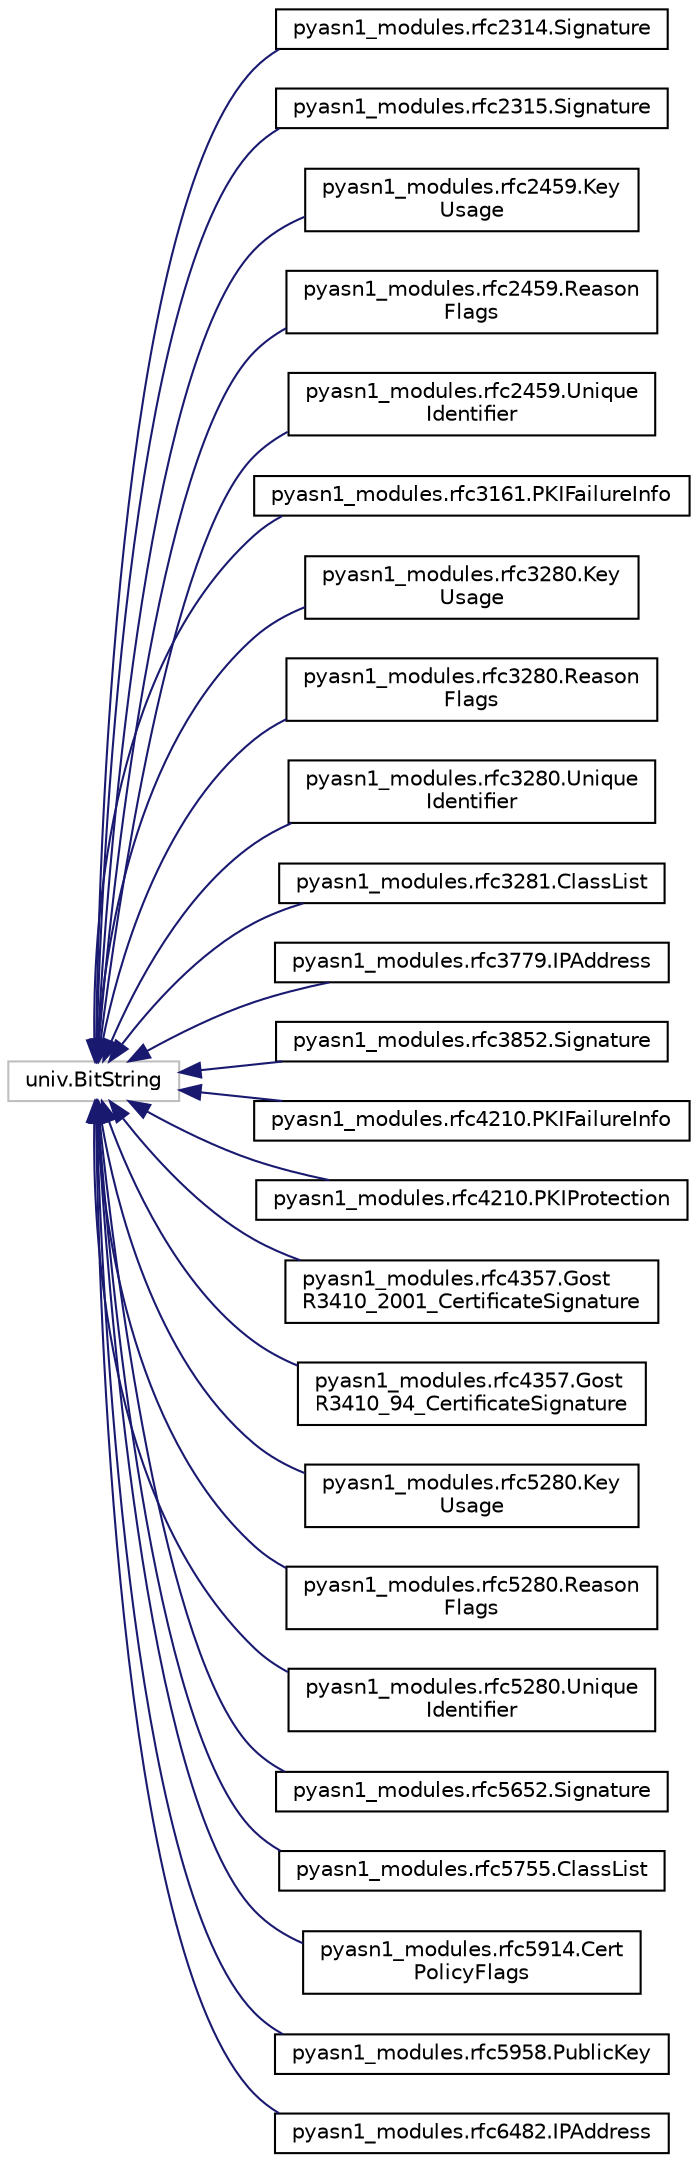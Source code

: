 digraph "Graphical Class Hierarchy"
{
 // LATEX_PDF_SIZE
  edge [fontname="Helvetica",fontsize="10",labelfontname="Helvetica",labelfontsize="10"];
  node [fontname="Helvetica",fontsize="10",shape=record];
  rankdir="LR";
  Node2408 [label="univ.BitString",height=0.2,width=0.4,color="grey75", fillcolor="white", style="filled",tooltip=" "];
  Node2408 -> Node0 [dir="back",color="midnightblue",fontsize="10",style="solid",fontname="Helvetica"];
  Node0 [label="pyasn1_modules.rfc2314.Signature",height=0.2,width=0.4,color="black", fillcolor="white", style="filled",URL="$classpyasn1__modules_1_1rfc2314_1_1Signature.html",tooltip=" "];
  Node2408 -> Node2410 [dir="back",color="midnightblue",fontsize="10",style="solid",fontname="Helvetica"];
  Node2410 [label="pyasn1_modules.rfc2315.Signature",height=0.2,width=0.4,color="black", fillcolor="white", style="filled",URL="$classpyasn1__modules_1_1rfc2315_1_1Signature.html",tooltip=" "];
  Node2408 -> Node2411 [dir="back",color="midnightblue",fontsize="10",style="solid",fontname="Helvetica"];
  Node2411 [label="pyasn1_modules.rfc2459.Key\lUsage",height=0.2,width=0.4,color="black", fillcolor="white", style="filled",URL="$classpyasn1__modules_1_1rfc2459_1_1KeyUsage.html",tooltip=" "];
  Node2408 -> Node2412 [dir="back",color="midnightblue",fontsize="10",style="solid",fontname="Helvetica"];
  Node2412 [label="pyasn1_modules.rfc2459.Reason\lFlags",height=0.2,width=0.4,color="black", fillcolor="white", style="filled",URL="$classpyasn1__modules_1_1rfc2459_1_1ReasonFlags.html",tooltip=" "];
  Node2408 -> Node2413 [dir="back",color="midnightblue",fontsize="10",style="solid",fontname="Helvetica"];
  Node2413 [label="pyasn1_modules.rfc2459.Unique\lIdentifier",height=0.2,width=0.4,color="black", fillcolor="white", style="filled",URL="$classpyasn1__modules_1_1rfc2459_1_1UniqueIdentifier.html",tooltip=" "];
  Node2408 -> Node2414 [dir="back",color="midnightblue",fontsize="10",style="solid",fontname="Helvetica"];
  Node2414 [label="pyasn1_modules.rfc3161.PKIFailureInfo",height=0.2,width=0.4,color="black", fillcolor="white", style="filled",URL="$classpyasn1__modules_1_1rfc3161_1_1PKIFailureInfo.html",tooltip=" "];
  Node2408 -> Node2415 [dir="back",color="midnightblue",fontsize="10",style="solid",fontname="Helvetica"];
  Node2415 [label="pyasn1_modules.rfc3280.Key\lUsage",height=0.2,width=0.4,color="black", fillcolor="white", style="filled",URL="$classpyasn1__modules_1_1rfc3280_1_1KeyUsage.html",tooltip=" "];
  Node2408 -> Node2416 [dir="back",color="midnightblue",fontsize="10",style="solid",fontname="Helvetica"];
  Node2416 [label="pyasn1_modules.rfc3280.Reason\lFlags",height=0.2,width=0.4,color="black", fillcolor="white", style="filled",URL="$classpyasn1__modules_1_1rfc3280_1_1ReasonFlags.html",tooltip=" "];
  Node2408 -> Node2417 [dir="back",color="midnightblue",fontsize="10",style="solid",fontname="Helvetica"];
  Node2417 [label="pyasn1_modules.rfc3280.Unique\lIdentifier",height=0.2,width=0.4,color="black", fillcolor="white", style="filled",URL="$classpyasn1__modules_1_1rfc3280_1_1UniqueIdentifier.html",tooltip=" "];
  Node2408 -> Node2418 [dir="back",color="midnightblue",fontsize="10",style="solid",fontname="Helvetica"];
  Node2418 [label="pyasn1_modules.rfc3281.ClassList",height=0.2,width=0.4,color="black", fillcolor="white", style="filled",URL="$classpyasn1__modules_1_1rfc3281_1_1ClassList.html",tooltip=" "];
  Node2408 -> Node2419 [dir="back",color="midnightblue",fontsize="10",style="solid",fontname="Helvetica"];
  Node2419 [label="pyasn1_modules.rfc3779.IPAddress",height=0.2,width=0.4,color="black", fillcolor="white", style="filled",URL="$classpyasn1__modules_1_1rfc3779_1_1IPAddress.html",tooltip=" "];
  Node2408 -> Node2420 [dir="back",color="midnightblue",fontsize="10",style="solid",fontname="Helvetica"];
  Node2420 [label="pyasn1_modules.rfc3852.Signature",height=0.2,width=0.4,color="black", fillcolor="white", style="filled",URL="$classpyasn1__modules_1_1rfc3852_1_1Signature.html",tooltip=" "];
  Node2408 -> Node2421 [dir="back",color="midnightblue",fontsize="10",style="solid",fontname="Helvetica"];
  Node2421 [label="pyasn1_modules.rfc4210.PKIFailureInfo",height=0.2,width=0.4,color="black", fillcolor="white", style="filled",URL="$classpyasn1__modules_1_1rfc4210_1_1PKIFailureInfo.html",tooltip=" "];
  Node2408 -> Node2422 [dir="back",color="midnightblue",fontsize="10",style="solid",fontname="Helvetica"];
  Node2422 [label="pyasn1_modules.rfc4210.PKIProtection",height=0.2,width=0.4,color="black", fillcolor="white", style="filled",URL="$classpyasn1__modules_1_1rfc4210_1_1PKIProtection.html",tooltip=" "];
  Node2408 -> Node2423 [dir="back",color="midnightblue",fontsize="10",style="solid",fontname="Helvetica"];
  Node2423 [label="pyasn1_modules.rfc4357.Gost\lR3410_2001_CertificateSignature",height=0.2,width=0.4,color="black", fillcolor="white", style="filled",URL="$classpyasn1__modules_1_1rfc4357_1_1GostR3410__2001__CertificateSignature.html",tooltip=" "];
  Node2408 -> Node2424 [dir="back",color="midnightblue",fontsize="10",style="solid",fontname="Helvetica"];
  Node2424 [label="pyasn1_modules.rfc4357.Gost\lR3410_94_CertificateSignature",height=0.2,width=0.4,color="black", fillcolor="white", style="filled",URL="$classpyasn1__modules_1_1rfc4357_1_1GostR3410__94__CertificateSignature.html",tooltip=" "];
  Node2408 -> Node2425 [dir="back",color="midnightblue",fontsize="10",style="solid",fontname="Helvetica"];
  Node2425 [label="pyasn1_modules.rfc5280.Key\lUsage",height=0.2,width=0.4,color="black", fillcolor="white", style="filled",URL="$classpyasn1__modules_1_1rfc5280_1_1KeyUsage.html",tooltip=" "];
  Node2408 -> Node2426 [dir="back",color="midnightblue",fontsize="10",style="solid",fontname="Helvetica"];
  Node2426 [label="pyasn1_modules.rfc5280.Reason\lFlags",height=0.2,width=0.4,color="black", fillcolor="white", style="filled",URL="$classpyasn1__modules_1_1rfc5280_1_1ReasonFlags.html",tooltip=" "];
  Node2408 -> Node2427 [dir="back",color="midnightblue",fontsize="10",style="solid",fontname="Helvetica"];
  Node2427 [label="pyasn1_modules.rfc5280.Unique\lIdentifier",height=0.2,width=0.4,color="black", fillcolor="white", style="filled",URL="$classpyasn1__modules_1_1rfc5280_1_1UniqueIdentifier.html",tooltip=" "];
  Node2408 -> Node2428 [dir="back",color="midnightblue",fontsize="10",style="solid",fontname="Helvetica"];
  Node2428 [label="pyasn1_modules.rfc5652.Signature",height=0.2,width=0.4,color="black", fillcolor="white", style="filled",URL="$classpyasn1__modules_1_1rfc5652_1_1Signature.html",tooltip=" "];
  Node2408 -> Node2429 [dir="back",color="midnightblue",fontsize="10",style="solid",fontname="Helvetica"];
  Node2429 [label="pyasn1_modules.rfc5755.ClassList",height=0.2,width=0.4,color="black", fillcolor="white", style="filled",URL="$classpyasn1__modules_1_1rfc5755_1_1ClassList.html",tooltip=" "];
  Node2408 -> Node2430 [dir="back",color="midnightblue",fontsize="10",style="solid",fontname="Helvetica"];
  Node2430 [label="pyasn1_modules.rfc5914.Cert\lPolicyFlags",height=0.2,width=0.4,color="black", fillcolor="white", style="filled",URL="$classpyasn1__modules_1_1rfc5914_1_1CertPolicyFlags.html",tooltip=" "];
  Node2408 -> Node2431 [dir="back",color="midnightblue",fontsize="10",style="solid",fontname="Helvetica"];
  Node2431 [label="pyasn1_modules.rfc5958.PublicKey",height=0.2,width=0.4,color="black", fillcolor="white", style="filled",URL="$classpyasn1__modules_1_1rfc5958_1_1PublicKey.html",tooltip=" "];
  Node2408 -> Node2432 [dir="back",color="midnightblue",fontsize="10",style="solid",fontname="Helvetica"];
  Node2432 [label="pyasn1_modules.rfc6482.IPAddress",height=0.2,width=0.4,color="black", fillcolor="white", style="filled",URL="$classpyasn1__modules_1_1rfc6482_1_1IPAddress.html",tooltip=" "];
}
